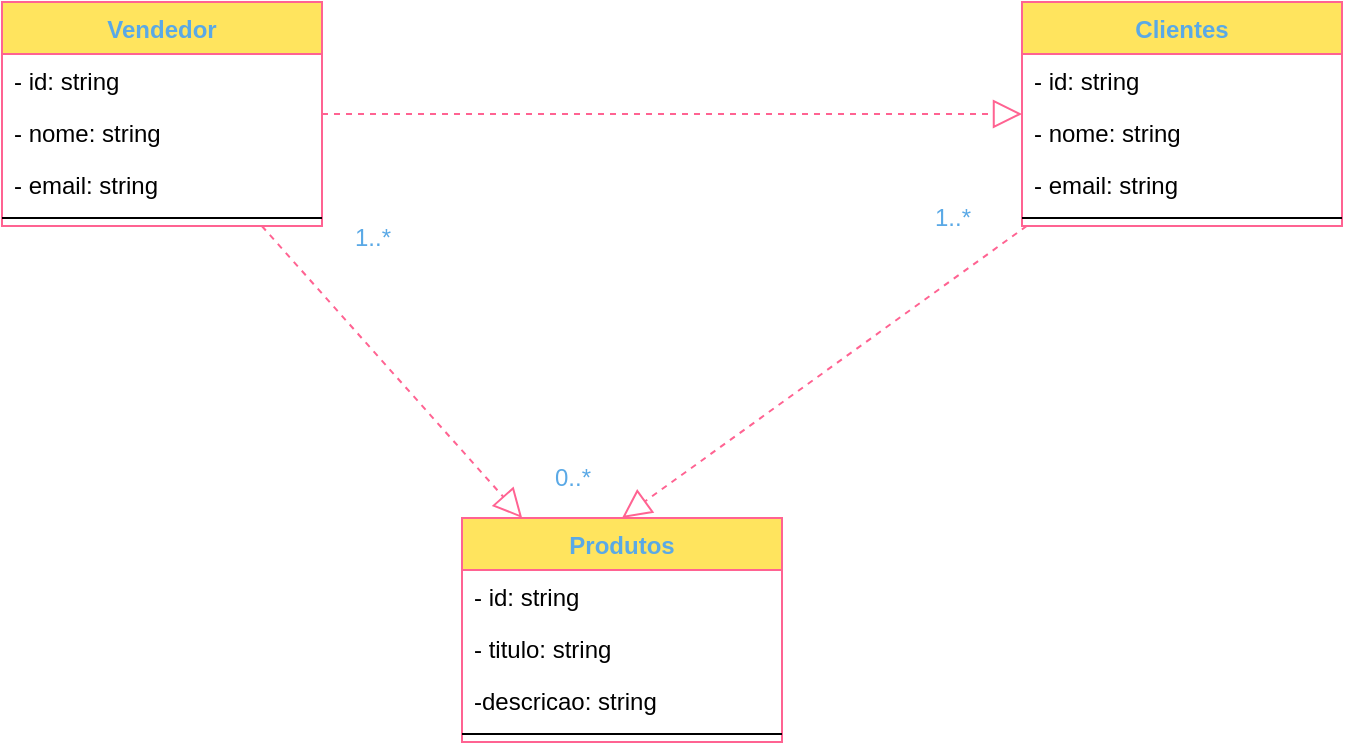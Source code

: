 <mxfile version="14.6.3" type="github">
  <diagram id="C5RBs43oDa-KdzZeNtuy" name="Page-1">
    <mxGraphModel dx="862" dy="492" grid="1" gridSize="10" guides="1" tooltips="1" connect="1" arrows="1" fold="1" page="1" pageScale="1" pageWidth="827" pageHeight="1169" math="0" shadow="0">
      <root>
        <mxCell id="WIyWlLk6GJQsqaUBKTNV-0" />
        <mxCell id="WIyWlLk6GJQsqaUBKTNV-1" parent="WIyWlLk6GJQsqaUBKTNV-0" />
        <mxCell id="hGbqeBNGYmAKXwxb2keS-0" value="Vendedor" style="swimlane;fontStyle=1;align=center;verticalAlign=top;childLayout=stackLayout;horizontal=1;startSize=26;horizontalStack=0;resizeParent=1;resizeParentMax=0;resizeLast=0;collapsible=1;marginBottom=0;rounded=0;sketch=0;fontColor=#5AA9E6;strokeColor=#FF6392;fillColor=#FFE45E;" vertex="1" parent="WIyWlLk6GJQsqaUBKTNV-1">
          <mxGeometry x="90" y="52" width="160" height="112" as="geometry" />
        </mxCell>
        <mxCell id="hGbqeBNGYmAKXwxb2keS-1" value="- id: string" style="text;strokeColor=none;fillColor=none;align=left;verticalAlign=top;spacingLeft=4;spacingRight=4;overflow=hidden;rotatable=0;points=[[0,0.5],[1,0.5]];portConstraint=eastwest;" vertex="1" parent="hGbqeBNGYmAKXwxb2keS-0">
          <mxGeometry y="26" width="160" height="26" as="geometry" />
        </mxCell>
        <mxCell id="hGbqeBNGYmAKXwxb2keS-4" value="- nome: string" style="text;strokeColor=none;fillColor=none;align=left;verticalAlign=top;spacingLeft=4;spacingRight=4;overflow=hidden;rotatable=0;points=[[0,0.5],[1,0.5]];portConstraint=eastwest;" vertex="1" parent="hGbqeBNGYmAKXwxb2keS-0">
          <mxGeometry y="52" width="160" height="26" as="geometry" />
        </mxCell>
        <mxCell id="hGbqeBNGYmAKXwxb2keS-5" value="- email: string" style="text;strokeColor=none;fillColor=none;align=left;verticalAlign=top;spacingLeft=4;spacingRight=4;overflow=hidden;rotatable=0;points=[[0,0.5],[1,0.5]];portConstraint=eastwest;" vertex="1" parent="hGbqeBNGYmAKXwxb2keS-0">
          <mxGeometry y="78" width="160" height="26" as="geometry" />
        </mxCell>
        <mxCell id="hGbqeBNGYmAKXwxb2keS-2" value="" style="line;strokeWidth=1;fillColor=none;align=left;verticalAlign=middle;spacingTop=-1;spacingLeft=3;spacingRight=3;rotatable=0;labelPosition=right;points=[];portConstraint=eastwest;" vertex="1" parent="hGbqeBNGYmAKXwxb2keS-0">
          <mxGeometry y="104" width="160" height="8" as="geometry" />
        </mxCell>
        <mxCell id="hGbqeBNGYmAKXwxb2keS-6" value="Clientes" style="swimlane;fontStyle=1;align=center;verticalAlign=top;childLayout=stackLayout;horizontal=1;startSize=26;horizontalStack=0;resizeParent=1;resizeParentMax=0;resizeLast=0;collapsible=1;marginBottom=0;rounded=0;sketch=0;fontColor=#5AA9E6;strokeColor=#FF6392;fillColor=#FFE45E;" vertex="1" parent="WIyWlLk6GJQsqaUBKTNV-1">
          <mxGeometry x="600" y="52" width="160" height="112" as="geometry" />
        </mxCell>
        <mxCell id="hGbqeBNGYmAKXwxb2keS-7" value="- id: string" style="text;strokeColor=none;fillColor=none;align=left;verticalAlign=top;spacingLeft=4;spacingRight=4;overflow=hidden;rotatable=0;points=[[0,0.5],[1,0.5]];portConstraint=eastwest;" vertex="1" parent="hGbqeBNGYmAKXwxb2keS-6">
          <mxGeometry y="26" width="160" height="26" as="geometry" />
        </mxCell>
        <mxCell id="hGbqeBNGYmAKXwxb2keS-8" value="- nome: string" style="text;strokeColor=none;fillColor=none;align=left;verticalAlign=top;spacingLeft=4;spacingRight=4;overflow=hidden;rotatable=0;points=[[0,0.5],[1,0.5]];portConstraint=eastwest;" vertex="1" parent="hGbqeBNGYmAKXwxb2keS-6">
          <mxGeometry y="52" width="160" height="26" as="geometry" />
        </mxCell>
        <mxCell id="hGbqeBNGYmAKXwxb2keS-9" value="- email: string" style="text;strokeColor=none;fillColor=none;align=left;verticalAlign=top;spacingLeft=4;spacingRight=4;overflow=hidden;rotatable=0;points=[[0,0.5],[1,0.5]];portConstraint=eastwest;" vertex="1" parent="hGbqeBNGYmAKXwxb2keS-6">
          <mxGeometry y="78" width="160" height="26" as="geometry" />
        </mxCell>
        <mxCell id="hGbqeBNGYmAKXwxb2keS-10" value="" style="line;strokeWidth=1;fillColor=none;align=left;verticalAlign=middle;spacingTop=-1;spacingLeft=3;spacingRight=3;rotatable=0;labelPosition=right;points=[];portConstraint=eastwest;" vertex="1" parent="hGbqeBNGYmAKXwxb2keS-6">
          <mxGeometry y="104" width="160" height="8" as="geometry" />
        </mxCell>
        <mxCell id="hGbqeBNGYmAKXwxb2keS-12" value="Produtos" style="swimlane;fontStyle=1;align=center;verticalAlign=top;childLayout=stackLayout;horizontal=1;startSize=26;horizontalStack=0;resizeParent=1;resizeParentMax=0;resizeLast=0;collapsible=1;marginBottom=0;rounded=0;sketch=0;fontColor=#5AA9E6;strokeColor=#FF6392;fillColor=#FFE45E;" vertex="1" parent="WIyWlLk6GJQsqaUBKTNV-1">
          <mxGeometry x="320" y="310" width="160" height="112" as="geometry" />
        </mxCell>
        <mxCell id="hGbqeBNGYmAKXwxb2keS-13" value="- id: string" style="text;strokeColor=none;fillColor=none;align=left;verticalAlign=top;spacingLeft=4;spacingRight=4;overflow=hidden;rotatable=0;points=[[0,0.5],[1,0.5]];portConstraint=eastwest;" vertex="1" parent="hGbqeBNGYmAKXwxb2keS-12">
          <mxGeometry y="26" width="160" height="26" as="geometry" />
        </mxCell>
        <mxCell id="hGbqeBNGYmAKXwxb2keS-16" value="- titulo: string" style="text;strokeColor=none;fillColor=none;align=left;verticalAlign=top;spacingLeft=4;spacingRight=4;overflow=hidden;rotatable=0;points=[[0,0.5],[1,0.5]];portConstraint=eastwest;" vertex="1" parent="hGbqeBNGYmAKXwxb2keS-12">
          <mxGeometry y="52" width="160" height="26" as="geometry" />
        </mxCell>
        <mxCell id="hGbqeBNGYmAKXwxb2keS-17" value="-descricao: string" style="text;strokeColor=none;fillColor=none;align=left;verticalAlign=top;spacingLeft=4;spacingRight=4;overflow=hidden;rotatable=0;points=[[0,0.5],[1,0.5]];portConstraint=eastwest;" vertex="1" parent="hGbqeBNGYmAKXwxb2keS-12">
          <mxGeometry y="78" width="160" height="26" as="geometry" />
        </mxCell>
        <mxCell id="hGbqeBNGYmAKXwxb2keS-14" value="" style="line;strokeWidth=1;fillColor=none;align=left;verticalAlign=middle;spacingTop=-1;spacingLeft=3;spacingRight=3;rotatable=0;labelPosition=right;points=[];portConstraint=eastwest;" vertex="1" parent="hGbqeBNGYmAKXwxb2keS-12">
          <mxGeometry y="104" width="160" height="8" as="geometry" />
        </mxCell>
        <mxCell id="hGbqeBNGYmAKXwxb2keS-23" value="" style="endArrow=block;dashed=1;endFill=0;endSize=12;html=1;fontColor=#5AA9E6;strokeColor=#FF6392;fillColor=#FFE45E;entryX=0.5;entryY=0;entryDx=0;entryDy=0;" edge="1" parent="WIyWlLk6GJQsqaUBKTNV-1" source="hGbqeBNGYmAKXwxb2keS-6" target="hGbqeBNGYmAKXwxb2keS-12">
          <mxGeometry width="160" relative="1" as="geometry">
            <mxPoint x="330" y="260" as="sourcePoint" />
            <mxPoint x="490" y="260" as="targetPoint" />
            <Array as="points" />
          </mxGeometry>
        </mxCell>
        <mxCell id="hGbqeBNGYmAKXwxb2keS-24" value="1..*" style="text;html=1;align=center;verticalAlign=middle;resizable=0;points=[];autosize=1;strokeColor=none;fontColor=#5AA9E6;" vertex="1" parent="WIyWlLk6GJQsqaUBKTNV-1">
          <mxGeometry x="550" y="150" width="30" height="20" as="geometry" />
        </mxCell>
        <mxCell id="hGbqeBNGYmAKXwxb2keS-28" value="" style="endArrow=block;dashed=1;endFill=0;endSize=12;html=1;fontColor=#5AA9E6;strokeColor=#FF6392;fillColor=#FFE45E;" edge="1" parent="WIyWlLk6GJQsqaUBKTNV-1" source="hGbqeBNGYmAKXwxb2keS-0" target="hGbqeBNGYmAKXwxb2keS-6">
          <mxGeometry width="160" relative="1" as="geometry">
            <mxPoint x="330" y="260" as="sourcePoint" />
            <mxPoint x="490" y="260" as="targetPoint" />
          </mxGeometry>
        </mxCell>
        <mxCell id="hGbqeBNGYmAKXwxb2keS-29" value="" style="endArrow=block;dashed=1;endFill=0;endSize=12;html=1;fontColor=#5AA9E6;strokeColor=#FF6392;fillColor=#FFE45E;" edge="1" parent="WIyWlLk6GJQsqaUBKTNV-1" source="hGbqeBNGYmAKXwxb2keS-0" target="hGbqeBNGYmAKXwxb2keS-12">
          <mxGeometry width="160" relative="1" as="geometry">
            <mxPoint x="330" y="260" as="sourcePoint" />
            <mxPoint x="490" y="260" as="targetPoint" />
          </mxGeometry>
        </mxCell>
        <mxCell id="hGbqeBNGYmAKXwxb2keS-30" value="0..*" style="text;html=1;align=center;verticalAlign=middle;resizable=0;points=[];autosize=1;strokeColor=none;fontColor=#5AA9E6;" vertex="1" parent="WIyWlLk6GJQsqaUBKTNV-1">
          <mxGeometry x="360" y="280" width="30" height="20" as="geometry" />
        </mxCell>
        <mxCell id="hGbqeBNGYmAKXwxb2keS-31" value="1..*" style="text;html=1;align=center;verticalAlign=middle;resizable=0;points=[];autosize=1;strokeColor=none;fontColor=#5AA9E6;" vertex="1" parent="WIyWlLk6GJQsqaUBKTNV-1">
          <mxGeometry x="260" y="160" width="30" height="20" as="geometry" />
        </mxCell>
      </root>
    </mxGraphModel>
  </diagram>
</mxfile>
